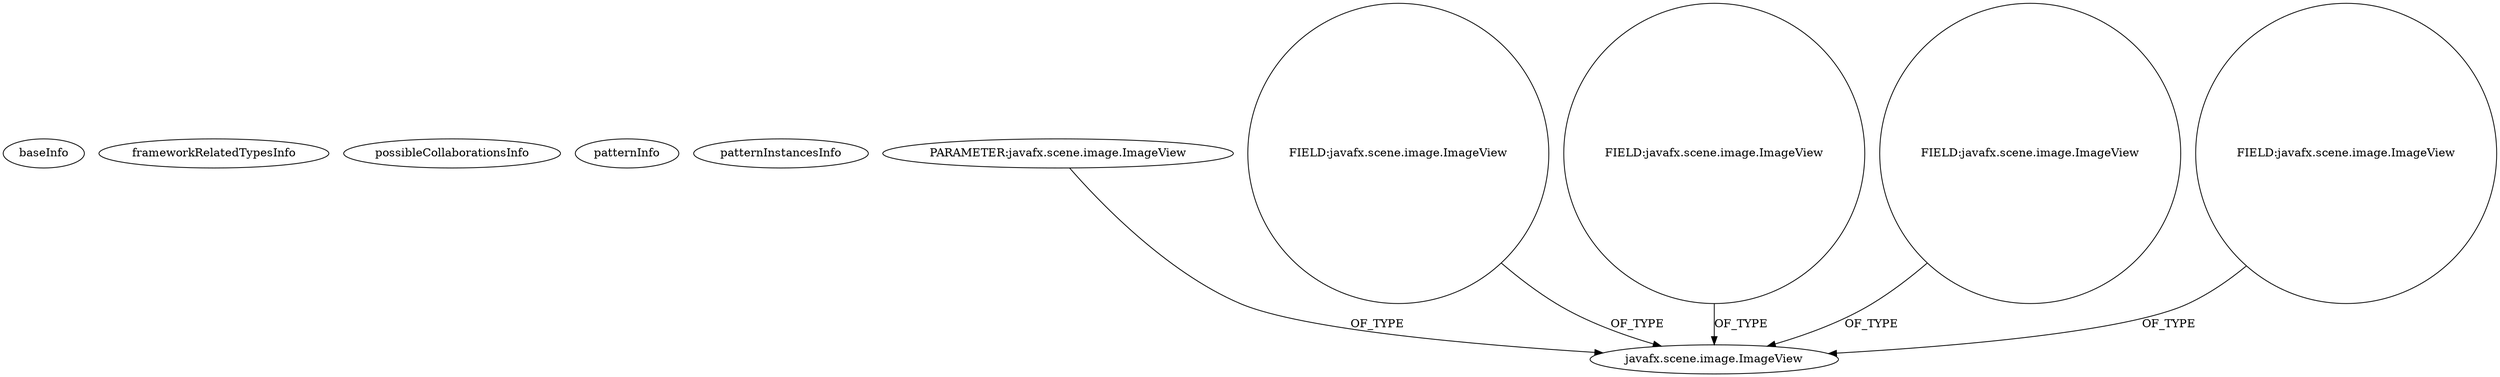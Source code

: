 digraph {
baseInfo[graphId=3838,category="pattern",isAnonymous=false,possibleRelation=false]
frameworkRelatedTypesInfo[]
possibleCollaborationsInfo[]
patternInfo[frequency=3.0,patternRootClient=null]
patternInstancesInfo[0="kaizawa-esximonitor~/kaizawa-esximonitor/esximonitor-master/src/com/cafeform/esxi/esximonitor/OperationButtonBox.java~OperationButtonBox~3427",1="prashker-KingsSGF~/prashker-KingsSGF/KingsSGF-master/src/uiSam/HexTileView.java~HexTileView~3900",2="prashker-KingsSGF~/prashker-KingsSGF/KingsSGF-master/src/uiSam/BankView.java~BankView~3932"]
176[label="PARAMETER:javafx.scene.image.ImageView",vertexType="PARAMETER_DECLARATION",isFrameworkType=false]
3[label="javafx.scene.image.ImageView",vertexType="FRAMEWORK_CLASS_TYPE",isFrameworkType=false]
4[label="FIELD:javafx.scene.image.ImageView",vertexType="FIELD_DECLARATION",isFrameworkType=false,shape=circle]
6[label="FIELD:javafx.scene.image.ImageView",vertexType="FIELD_DECLARATION",isFrameworkType=false,shape=circle]
12[label="FIELD:javafx.scene.image.ImageView",vertexType="FIELD_DECLARATION",isFrameworkType=false,shape=circle]
10[label="FIELD:javafx.scene.image.ImageView",vertexType="FIELD_DECLARATION",isFrameworkType=false,shape=circle]
12->3[label="OF_TYPE"]
4->3[label="OF_TYPE"]
10->3[label="OF_TYPE"]
6->3[label="OF_TYPE"]
176->3[label="OF_TYPE"]
}

